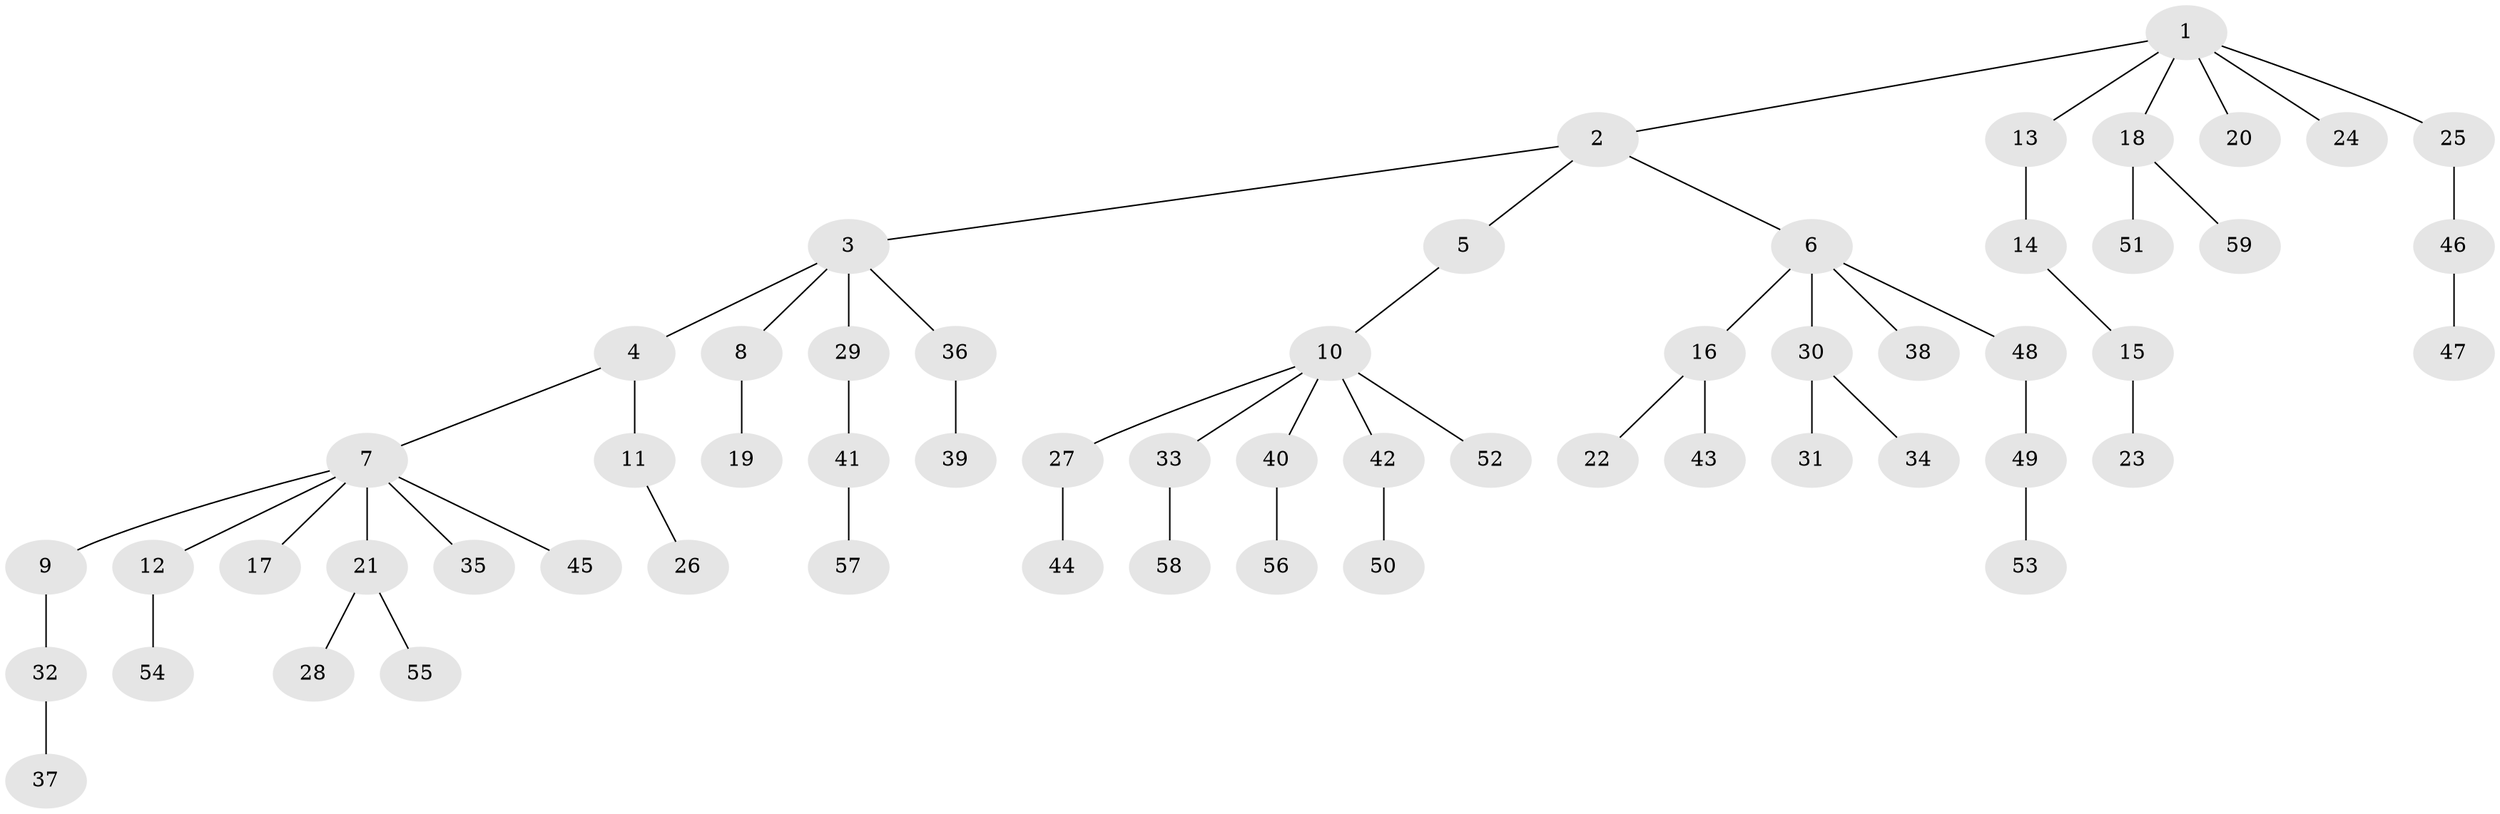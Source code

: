// Generated by graph-tools (version 1.1) at 2025/37/03/09/25 02:37:03]
// undirected, 59 vertices, 58 edges
graph export_dot {
graph [start="1"]
  node [color=gray90,style=filled];
  1;
  2;
  3;
  4;
  5;
  6;
  7;
  8;
  9;
  10;
  11;
  12;
  13;
  14;
  15;
  16;
  17;
  18;
  19;
  20;
  21;
  22;
  23;
  24;
  25;
  26;
  27;
  28;
  29;
  30;
  31;
  32;
  33;
  34;
  35;
  36;
  37;
  38;
  39;
  40;
  41;
  42;
  43;
  44;
  45;
  46;
  47;
  48;
  49;
  50;
  51;
  52;
  53;
  54;
  55;
  56;
  57;
  58;
  59;
  1 -- 2;
  1 -- 13;
  1 -- 18;
  1 -- 20;
  1 -- 24;
  1 -- 25;
  2 -- 3;
  2 -- 5;
  2 -- 6;
  3 -- 4;
  3 -- 8;
  3 -- 29;
  3 -- 36;
  4 -- 7;
  4 -- 11;
  5 -- 10;
  6 -- 16;
  6 -- 30;
  6 -- 38;
  6 -- 48;
  7 -- 9;
  7 -- 12;
  7 -- 17;
  7 -- 21;
  7 -- 35;
  7 -- 45;
  8 -- 19;
  9 -- 32;
  10 -- 27;
  10 -- 33;
  10 -- 40;
  10 -- 42;
  10 -- 52;
  11 -- 26;
  12 -- 54;
  13 -- 14;
  14 -- 15;
  15 -- 23;
  16 -- 22;
  16 -- 43;
  18 -- 51;
  18 -- 59;
  21 -- 28;
  21 -- 55;
  25 -- 46;
  27 -- 44;
  29 -- 41;
  30 -- 31;
  30 -- 34;
  32 -- 37;
  33 -- 58;
  36 -- 39;
  40 -- 56;
  41 -- 57;
  42 -- 50;
  46 -- 47;
  48 -- 49;
  49 -- 53;
}
